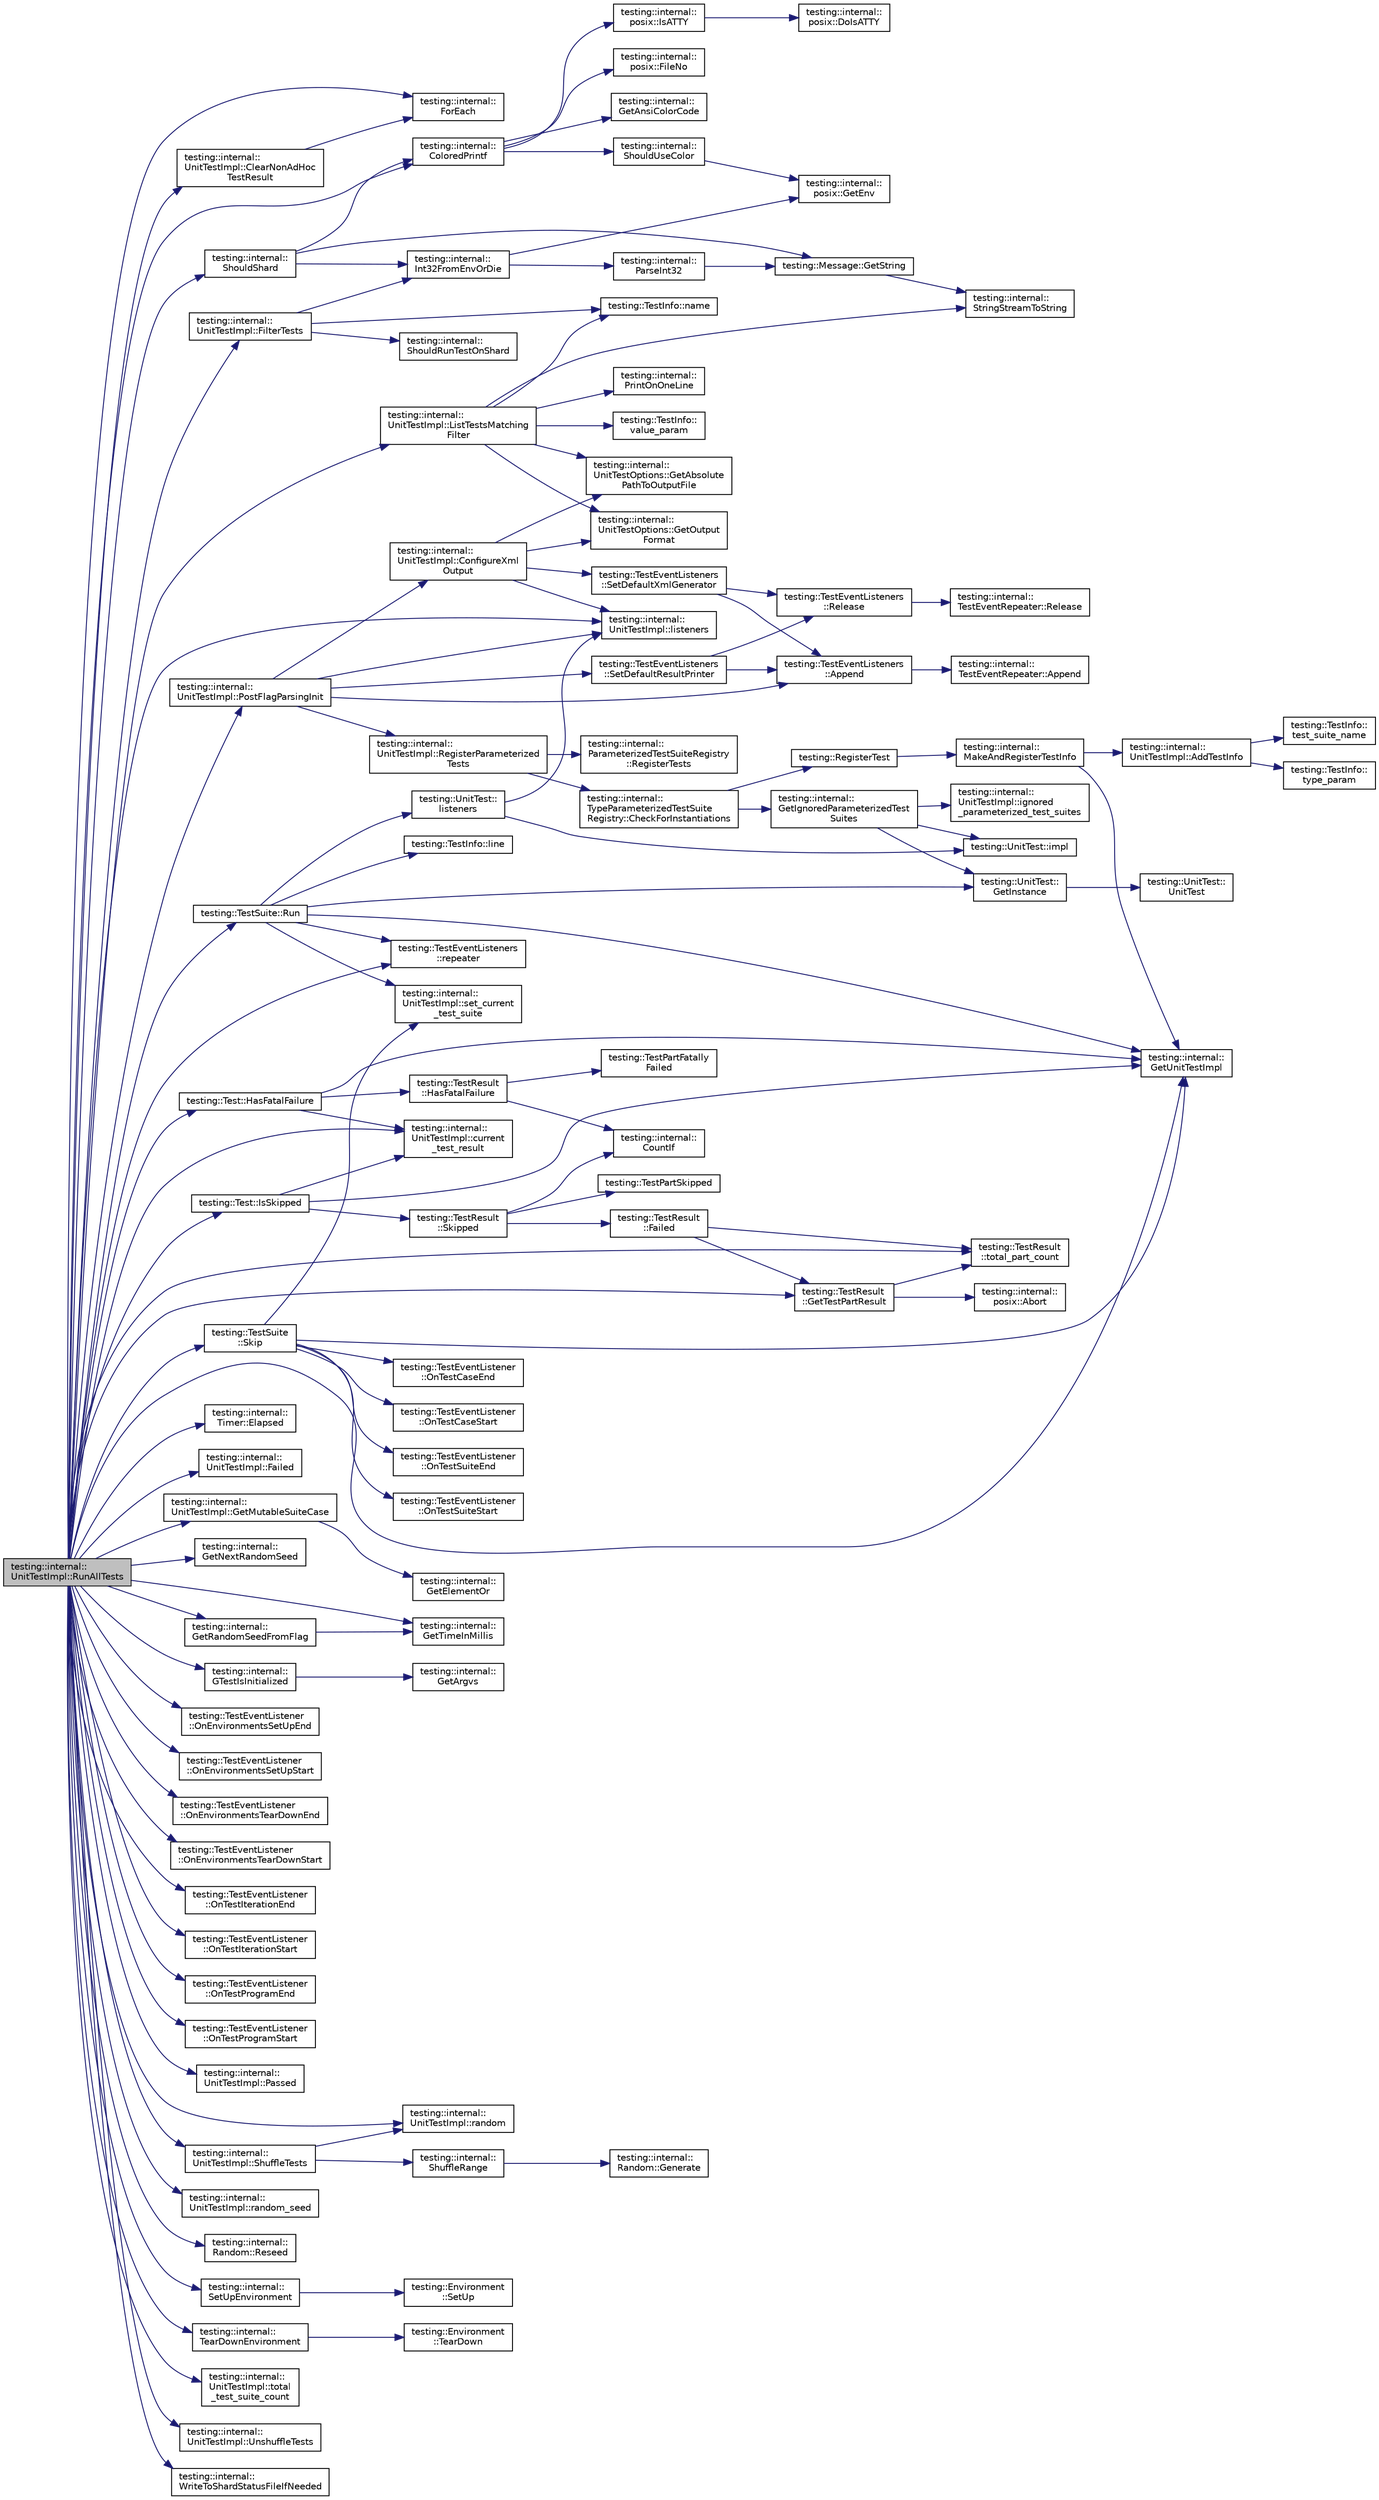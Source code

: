 digraph "testing::internal::UnitTestImpl::RunAllTests"
{
 // LATEX_PDF_SIZE
  bgcolor="transparent";
  edge [fontname="Helvetica",fontsize="10",labelfontname="Helvetica",labelfontsize="10"];
  node [fontname="Helvetica",fontsize="10",shape=record];
  rankdir="LR";
  Node1 [label="testing::internal::\lUnitTestImpl::RunAllTests",height=0.2,width=0.4,color="black", fillcolor="grey75", style="filled", fontcolor="black",tooltip=" "];
  Node1 -> Node2 [color="midnightblue",fontsize="10",style="solid",fontname="Helvetica"];
  Node2 [label="testing::internal::\lUnitTestImpl::ClearNonAdHoc\lTestResult",height=0.2,width=0.4,color="black",URL="$classtesting_1_1internal_1_1UnitTestImpl.html#a96c2a5b23541ef01020c402644563ba1",tooltip=" "];
  Node2 -> Node3 [color="midnightblue",fontsize="10",style="solid",fontname="Helvetica"];
  Node3 [label="testing::internal::\lForEach",height=0.2,width=0.4,color="black",URL="$namespacetesting_1_1internal.html#a52f5504ed65d116201ccb8f99a44fd7e",tooltip=" "];
  Node1 -> Node4 [color="midnightblue",fontsize="10",style="solid",fontname="Helvetica"];
  Node4 [label="testing::internal::\lColoredPrintf",height=0.2,width=0.4,color="black",URL="$namespacetesting_1_1internal.html#a1d9493ff218e622051c53094eb54bcd6",tooltip=" "];
  Node4 -> Node5 [color="midnightblue",fontsize="10",style="solid",fontname="Helvetica"];
  Node5 [label="testing::internal::\lposix::FileNo",height=0.2,width=0.4,color="black",URL="$namespacetesting_1_1internal_1_1posix.html#a3117b067e1f942a2031e666953120ccc",tooltip=" "];
  Node4 -> Node6 [color="midnightblue",fontsize="10",style="solid",fontname="Helvetica"];
  Node6 [label="testing::internal::\lGetAnsiColorCode",height=0.2,width=0.4,color="black",URL="$namespacetesting_1_1internal.html#a27e2b771bd01c527d3e9c232a346315f",tooltip=" "];
  Node4 -> Node7 [color="midnightblue",fontsize="10",style="solid",fontname="Helvetica"];
  Node7 [label="testing::internal::\lposix::IsATTY",height=0.2,width=0.4,color="black",URL="$namespacetesting_1_1internal_1_1posix.html#a16ebe936b3a8ea462a94191635aedc27",tooltip=" "];
  Node7 -> Node8 [color="midnightblue",fontsize="10",style="solid",fontname="Helvetica"];
  Node8 [label="testing::internal::\lposix::DoIsATTY",height=0.2,width=0.4,color="black",URL="$namespacetesting_1_1internal_1_1posix.html#a10ec8d66be38419e0f99253e63def3d8",tooltip=" "];
  Node4 -> Node9 [color="midnightblue",fontsize="10",style="solid",fontname="Helvetica"];
  Node9 [label="testing::internal::\lShouldUseColor",height=0.2,width=0.4,color="black",URL="$namespacetesting_1_1internal.html#ac1db1b4603967a6c4404f31cbbac31a6",tooltip=" "];
  Node9 -> Node10 [color="midnightblue",fontsize="10",style="solid",fontname="Helvetica"];
  Node10 [label="testing::internal::\lposix::GetEnv",height=0.2,width=0.4,color="black",URL="$namespacetesting_1_1internal_1_1posix.html#a1d5e3da5a27eed25986859fa83cafe95",tooltip=" "];
  Node1 -> Node11 [color="midnightblue",fontsize="10",style="solid",fontname="Helvetica"];
  Node11 [label="testing::internal::\lUnitTestImpl::current\l_test_result",height=0.2,width=0.4,color="black",URL="$classtesting_1_1internal_1_1UnitTestImpl.html#aba3caef4ad23ce98be80250aeb0cc787",tooltip=" "];
  Node1 -> Node12 [color="midnightblue",fontsize="10",style="solid",fontname="Helvetica"];
  Node12 [label="testing::internal::\lTimer::Elapsed",height=0.2,width=0.4,color="black",URL="$classtesting_1_1internal_1_1Timer.html#a790226a241b81323a9ca7fc7b9452bf3",tooltip=" "];
  Node1 -> Node13 [color="midnightblue",fontsize="10",style="solid",fontname="Helvetica"];
  Node13 [label="testing::internal::\lUnitTestImpl::Failed",height=0.2,width=0.4,color="black",URL="$classtesting_1_1internal_1_1UnitTestImpl.html#a0c95d1b56b5f33057afc516db05ac313",tooltip=" "];
  Node1 -> Node14 [color="midnightblue",fontsize="10",style="solid",fontname="Helvetica"];
  Node14 [label="testing::internal::\lUnitTestImpl::FilterTests",height=0.2,width=0.4,color="black",URL="$classtesting_1_1internal_1_1UnitTestImpl.html#abd47e447f0c2557ed528db0350671bed",tooltip=" "];
  Node14 -> Node15 [color="midnightblue",fontsize="10",style="solid",fontname="Helvetica"];
  Node15 [label="testing::internal::\lInt32FromEnvOrDie",height=0.2,width=0.4,color="black",URL="$namespacetesting_1_1internal.html#aa4429a43615dd8c575e1456a30844af8",tooltip=" "];
  Node15 -> Node10 [color="midnightblue",fontsize="10",style="solid",fontname="Helvetica"];
  Node15 -> Node16 [color="midnightblue",fontsize="10",style="solid",fontname="Helvetica"];
  Node16 [label="testing::internal::\lParseInt32",height=0.2,width=0.4,color="black",URL="$namespacetesting_1_1internal.html#a4d891c6743bbc5c44b6ce06d7417926c",tooltip=" "];
  Node16 -> Node17 [color="midnightblue",fontsize="10",style="solid",fontname="Helvetica"];
  Node17 [label="testing::Message::GetString",height=0.2,width=0.4,color="black",URL="$classtesting_1_1Message.html#a2cdc4df62bdcc9df37651a1cf527704e",tooltip=" "];
  Node17 -> Node18 [color="midnightblue",fontsize="10",style="solid",fontname="Helvetica"];
  Node18 [label="testing::internal::\lStringStreamToString",height=0.2,width=0.4,color="black",URL="$namespacetesting_1_1internal.html#ac0a2b7f69fc829d80a39e925b6417e39",tooltip=" "];
  Node14 -> Node19 [color="midnightblue",fontsize="10",style="solid",fontname="Helvetica"];
  Node19 [label="testing::TestInfo::name",height=0.2,width=0.4,color="black",URL="$classtesting_1_1TestInfo.html#ac2581b45eccc9a3b94cb41c4807d0e34",tooltip=" "];
  Node14 -> Node20 [color="midnightblue",fontsize="10",style="solid",fontname="Helvetica"];
  Node20 [label="testing::internal::\lShouldRunTestOnShard",height=0.2,width=0.4,color="black",URL="$namespacetesting_1_1internal.html#a437bd89f5bc532778d7467600e210395",tooltip=" "];
  Node1 -> Node3 [color="midnightblue",fontsize="10",style="solid",fontname="Helvetica"];
  Node1 -> Node21 [color="midnightblue",fontsize="10",style="solid",fontname="Helvetica"];
  Node21 [label="testing::internal::\lUnitTestImpl::GetMutableSuiteCase",height=0.2,width=0.4,color="black",URL="$classtesting_1_1internal_1_1UnitTestImpl.html#a5fc4c141cf1bc1652a324fa562f29b98",tooltip=" "];
  Node21 -> Node22 [color="midnightblue",fontsize="10",style="solid",fontname="Helvetica"];
  Node22 [label="testing::internal::\lGetElementOr",height=0.2,width=0.4,color="black",URL="$namespacetesting_1_1internal.html#a71fdd20a0686bea3dc0cdcd95e0bca1c",tooltip=" "];
  Node1 -> Node23 [color="midnightblue",fontsize="10",style="solid",fontname="Helvetica"];
  Node23 [label="testing::internal::\lGetNextRandomSeed",height=0.2,width=0.4,color="black",URL="$namespacetesting_1_1internal.html#a6e07a655cb987d131cd8fbeba9a7f1eb",tooltip=" "];
  Node1 -> Node24 [color="midnightblue",fontsize="10",style="solid",fontname="Helvetica"];
  Node24 [label="testing::internal::\lGetRandomSeedFromFlag",height=0.2,width=0.4,color="black",URL="$namespacetesting_1_1internal.html#a1b1e98d2e659f313d40e17cc66ae7193",tooltip=" "];
  Node24 -> Node25 [color="midnightblue",fontsize="10",style="solid",fontname="Helvetica"];
  Node25 [label="testing::internal::\lGetTimeInMillis",height=0.2,width=0.4,color="black",URL="$namespacetesting_1_1internal.html#ae66b46943a429e6efb1db456d4cae90c",tooltip=" "];
  Node1 -> Node26 [color="midnightblue",fontsize="10",style="solid",fontname="Helvetica"];
  Node26 [label="testing::TestResult\l::GetTestPartResult",height=0.2,width=0.4,color="black",URL="$classtesting_1_1TestResult.html#a765c1e734ac08115757b343d57226bba",tooltip=" "];
  Node26 -> Node27 [color="midnightblue",fontsize="10",style="solid",fontname="Helvetica"];
  Node27 [label="testing::internal::\lposix::Abort",height=0.2,width=0.4,color="black",URL="$namespacetesting_1_1internal_1_1posix.html#a69b8278c59359dd6a6f941b4643db9fb",tooltip=" "];
  Node26 -> Node28 [color="midnightblue",fontsize="10",style="solid",fontname="Helvetica"];
  Node28 [label="testing::TestResult\l::total_part_count",height=0.2,width=0.4,color="black",URL="$classtesting_1_1TestResult.html#a6174aa4019dcda7c34d776b5741c9032",tooltip=" "];
  Node1 -> Node25 [color="midnightblue",fontsize="10",style="solid",fontname="Helvetica"];
  Node1 -> Node29 [color="midnightblue",fontsize="10",style="solid",fontname="Helvetica"];
  Node29 [label="testing::internal::\lGetUnitTestImpl",height=0.2,width=0.4,color="black",URL="$namespacetesting_1_1internal.html#a9bd0caf5d16512de38b39599c13ee634",tooltip=" "];
  Node1 -> Node30 [color="midnightblue",fontsize="10",style="solid",fontname="Helvetica"];
  Node30 [label="testing::internal::\lGTestIsInitialized",height=0.2,width=0.4,color="black",URL="$namespacetesting_1_1internal.html#a91e707e0d371fae0224ffd37f0d042af",tooltip=" "];
  Node30 -> Node31 [color="midnightblue",fontsize="10",style="solid",fontname="Helvetica"];
  Node31 [label="testing::internal::\lGetArgvs",height=0.2,width=0.4,color="black",URL="$namespacetesting_1_1internal.html#a9608256c67f889006be44912e57e3d4f",tooltip=" "];
  Node1 -> Node32 [color="midnightblue",fontsize="10",style="solid",fontname="Helvetica"];
  Node32 [label="testing::Test::HasFatalFailure",height=0.2,width=0.4,color="black",URL="$classtesting_1_1Test.html#a5e83604628ef542af888d631566ff60c",tooltip=" "];
  Node32 -> Node11 [color="midnightblue",fontsize="10",style="solid",fontname="Helvetica"];
  Node32 -> Node29 [color="midnightblue",fontsize="10",style="solid",fontname="Helvetica"];
  Node32 -> Node33 [color="midnightblue",fontsize="10",style="solid",fontname="Helvetica"];
  Node33 [label="testing::TestResult\l::HasFatalFailure",height=0.2,width=0.4,color="black",URL="$classtesting_1_1TestResult.html#a30e00d4076ae07fb5ad7b623d9dc1fe4",tooltip=" "];
  Node33 -> Node34 [color="midnightblue",fontsize="10",style="solid",fontname="Helvetica"];
  Node34 [label="testing::internal::\lCountIf",height=0.2,width=0.4,color="black",URL="$namespacetesting_1_1internal.html#a1e77a774d910346eff11a86d8df783a5",tooltip=" "];
  Node33 -> Node35 [color="midnightblue",fontsize="10",style="solid",fontname="Helvetica"];
  Node35 [label="testing::TestPartFatally\lFailed",height=0.2,width=0.4,color="black",URL="$namespacetesting.html#a9f19442d566c7eaec0702b9fcf282b63",tooltip=" "];
  Node1 -> Node36 [color="midnightblue",fontsize="10",style="solid",fontname="Helvetica"];
  Node36 [label="testing::Test::IsSkipped",height=0.2,width=0.4,color="black",URL="$classtesting_1_1Test.html#a7f0ada5dbc9e772acb2b6cd0b1b300d7",tooltip=" "];
  Node36 -> Node11 [color="midnightblue",fontsize="10",style="solid",fontname="Helvetica"];
  Node36 -> Node29 [color="midnightblue",fontsize="10",style="solid",fontname="Helvetica"];
  Node36 -> Node37 [color="midnightblue",fontsize="10",style="solid",fontname="Helvetica"];
  Node37 [label="testing::TestResult\l::Skipped",height=0.2,width=0.4,color="black",URL="$classtesting_1_1TestResult.html#a4c9e954e0f8c1386206f2e6208c45244",tooltip=" "];
  Node37 -> Node34 [color="midnightblue",fontsize="10",style="solid",fontname="Helvetica"];
  Node37 -> Node38 [color="midnightblue",fontsize="10",style="solid",fontname="Helvetica"];
  Node38 [label="testing::TestResult\l::Failed",height=0.2,width=0.4,color="black",URL="$classtesting_1_1TestResult.html#afacc37e8b43c8574e4101bc61723c769",tooltip=" "];
  Node38 -> Node26 [color="midnightblue",fontsize="10",style="solid",fontname="Helvetica"];
  Node38 -> Node28 [color="midnightblue",fontsize="10",style="solid",fontname="Helvetica"];
  Node37 -> Node39 [color="midnightblue",fontsize="10",style="solid",fontname="Helvetica"];
  Node39 [label="testing::TestPartSkipped",height=0.2,width=0.4,color="black",URL="$namespacetesting.html#a1d38fc0d565b0302b8cbdb7658e21ef6",tooltip=" "];
  Node1 -> Node40 [color="midnightblue",fontsize="10",style="solid",fontname="Helvetica"];
  Node40 [label="testing::internal::\lUnitTestImpl::listeners",height=0.2,width=0.4,color="black",URL="$classtesting_1_1internal_1_1UnitTestImpl.html#a67211f8475936f88d0e4d30f841c0da4",tooltip=" "];
  Node1 -> Node41 [color="midnightblue",fontsize="10",style="solid",fontname="Helvetica"];
  Node41 [label="testing::internal::\lUnitTestImpl::ListTestsMatching\lFilter",height=0.2,width=0.4,color="black",URL="$classtesting_1_1internal_1_1UnitTestImpl.html#ad2cfedef41d3d29aad23c2c64214e6f3",tooltip=" "];
  Node41 -> Node42 [color="midnightblue",fontsize="10",style="solid",fontname="Helvetica"];
  Node42 [label="testing::internal::\lUnitTestOptions::GetAbsolute\lPathToOutputFile",height=0.2,width=0.4,color="black",URL="$classtesting_1_1internal_1_1UnitTestOptions.html#a8b29c6a22fd2f904c6b0453e403f58fa",tooltip=" "];
  Node41 -> Node43 [color="midnightblue",fontsize="10",style="solid",fontname="Helvetica"];
  Node43 [label="testing::internal::\lUnitTestOptions::GetOutput\lFormat",height=0.2,width=0.4,color="black",URL="$classtesting_1_1internal_1_1UnitTestOptions.html#ae7413a21296d885c6924650b51ac4f6d",tooltip=" "];
  Node41 -> Node19 [color="midnightblue",fontsize="10",style="solid",fontname="Helvetica"];
  Node41 -> Node44 [color="midnightblue",fontsize="10",style="solid",fontname="Helvetica"];
  Node44 [label="testing::internal::\lPrintOnOneLine",height=0.2,width=0.4,color="black",URL="$namespacetesting_1_1internal.html#a4a8708bfb808411f9d918c7356ae7362",tooltip=" "];
  Node41 -> Node18 [color="midnightblue",fontsize="10",style="solid",fontname="Helvetica"];
  Node41 -> Node45 [color="midnightblue",fontsize="10",style="solid",fontname="Helvetica"];
  Node45 [label="testing::TestInfo::\lvalue_param",height=0.2,width=0.4,color="black",URL="$classtesting_1_1TestInfo.html#abdf2c6cfcf4819e725816c64e1c1fc24",tooltip=" "];
  Node1 -> Node46 [color="midnightblue",fontsize="10",style="solid",fontname="Helvetica"];
  Node46 [label="testing::TestEventListener\l::OnEnvironmentsSetUpEnd",height=0.2,width=0.4,color="black",URL="$classtesting_1_1TestEventListener.html#aaa1021d75f5dbf3f05c829c1cc520341",tooltip=" "];
  Node1 -> Node47 [color="midnightblue",fontsize="10",style="solid",fontname="Helvetica"];
  Node47 [label="testing::TestEventListener\l::OnEnvironmentsSetUpStart",height=0.2,width=0.4,color="black",URL="$classtesting_1_1TestEventListener.html#aa6502e534919605be45f26a6daf9a40c",tooltip=" "];
  Node1 -> Node48 [color="midnightblue",fontsize="10",style="solid",fontname="Helvetica"];
  Node48 [label="testing::TestEventListener\l::OnEnvironmentsTearDownEnd",height=0.2,width=0.4,color="black",URL="$classtesting_1_1TestEventListener.html#a9ea04fa7f447865ba76df35e12ba2092",tooltip=" "];
  Node1 -> Node49 [color="midnightblue",fontsize="10",style="solid",fontname="Helvetica"];
  Node49 [label="testing::TestEventListener\l::OnEnvironmentsTearDownStart",height=0.2,width=0.4,color="black",URL="$classtesting_1_1TestEventListener.html#a468b5e6701bcb86cb2c956caadbba5e4",tooltip=" "];
  Node1 -> Node50 [color="midnightblue",fontsize="10",style="solid",fontname="Helvetica"];
  Node50 [label="testing::TestEventListener\l::OnTestIterationEnd",height=0.2,width=0.4,color="black",URL="$classtesting_1_1TestEventListener.html#a550fdb3e55726e4cefa09f5697941425",tooltip=" "];
  Node1 -> Node51 [color="midnightblue",fontsize="10",style="solid",fontname="Helvetica"];
  Node51 [label="testing::TestEventListener\l::OnTestIterationStart",height=0.2,width=0.4,color="black",URL="$classtesting_1_1TestEventListener.html#a60cc09b7907cb329d152eb5e7133bdeb",tooltip=" "];
  Node1 -> Node52 [color="midnightblue",fontsize="10",style="solid",fontname="Helvetica"];
  Node52 [label="testing::TestEventListener\l::OnTestProgramEnd",height=0.2,width=0.4,color="black",URL="$classtesting_1_1TestEventListener.html#ad15b6246d94c268e233487a86463ef3d",tooltip=" "];
  Node1 -> Node53 [color="midnightblue",fontsize="10",style="solid",fontname="Helvetica"];
  Node53 [label="testing::TestEventListener\l::OnTestProgramStart",height=0.2,width=0.4,color="black",URL="$classtesting_1_1TestEventListener.html#a5f6c84f39851e8a603a2d2e10063816b",tooltip=" "];
  Node1 -> Node54 [color="midnightblue",fontsize="10",style="solid",fontname="Helvetica"];
  Node54 [label="testing::internal::\lUnitTestImpl::Passed",height=0.2,width=0.4,color="black",URL="$classtesting_1_1internal_1_1UnitTestImpl.html#ae8e461369acfec902da382bc02297fe5",tooltip=" "];
  Node1 -> Node55 [color="midnightblue",fontsize="10",style="solid",fontname="Helvetica"];
  Node55 [label="testing::internal::\lUnitTestImpl::PostFlagParsingInit",height=0.2,width=0.4,color="black",URL="$classtesting_1_1internal_1_1UnitTestImpl.html#a772894193104b1b2516f16e6ff813168",tooltip=" "];
  Node55 -> Node56 [color="midnightblue",fontsize="10",style="solid",fontname="Helvetica"];
  Node56 [label="testing::TestEventListeners\l::Append",height=0.2,width=0.4,color="black",URL="$classtesting_1_1TestEventListeners.html#a1207dce74d64c1c39ffa6105560536a0",tooltip=" "];
  Node56 -> Node57 [color="midnightblue",fontsize="10",style="solid",fontname="Helvetica"];
  Node57 [label="testing::internal::\lTestEventRepeater::Append",height=0.2,width=0.4,color="black",URL="$classtesting_1_1internal_1_1TestEventRepeater.html#ad154ce021881721a5c46994316b14cb1",tooltip=" "];
  Node55 -> Node58 [color="midnightblue",fontsize="10",style="solid",fontname="Helvetica"];
  Node58 [label="testing::internal::\lUnitTestImpl::ConfigureXml\lOutput",height=0.2,width=0.4,color="black",URL="$classtesting_1_1internal_1_1UnitTestImpl.html#a21cd7b2928de03a55b5252f29dd5ae6d",tooltip=" "];
  Node58 -> Node42 [color="midnightblue",fontsize="10",style="solid",fontname="Helvetica"];
  Node58 -> Node43 [color="midnightblue",fontsize="10",style="solid",fontname="Helvetica"];
  Node58 -> Node40 [color="midnightblue",fontsize="10",style="solid",fontname="Helvetica"];
  Node58 -> Node59 [color="midnightblue",fontsize="10",style="solid",fontname="Helvetica"];
  Node59 [label="testing::TestEventListeners\l::SetDefaultXmlGenerator",height=0.2,width=0.4,color="black",URL="$classtesting_1_1TestEventListeners.html#a36dbac47563ef8bb78cb467d11f5b4d9",tooltip=" "];
  Node59 -> Node56 [color="midnightblue",fontsize="10",style="solid",fontname="Helvetica"];
  Node59 -> Node60 [color="midnightblue",fontsize="10",style="solid",fontname="Helvetica"];
  Node60 [label="testing::TestEventListeners\l::Release",height=0.2,width=0.4,color="black",URL="$classtesting_1_1TestEventListeners.html#a038c9fa1975f84d6f3d25b52bc7bccdd",tooltip=" "];
  Node60 -> Node61 [color="midnightblue",fontsize="10",style="solid",fontname="Helvetica"];
  Node61 [label="testing::internal::\lTestEventRepeater::Release",height=0.2,width=0.4,color="black",URL="$classtesting_1_1internal_1_1TestEventRepeater.html#ac77a3d127e4726e11694e4ee9cf3b793",tooltip=" "];
  Node55 -> Node40 [color="midnightblue",fontsize="10",style="solid",fontname="Helvetica"];
  Node55 -> Node62 [color="midnightblue",fontsize="10",style="solid",fontname="Helvetica"];
  Node62 [label="testing::internal::\lUnitTestImpl::RegisterParameterized\lTests",height=0.2,width=0.4,color="black",URL="$classtesting_1_1internal_1_1UnitTestImpl.html#af84d2515f1a272a8783f00a3e8c0aff8",tooltip=" "];
  Node62 -> Node63 [color="midnightblue",fontsize="10",style="solid",fontname="Helvetica"];
  Node63 [label="testing::internal::\lTypeParameterizedTestSuite\lRegistry::CheckForInstantiations",height=0.2,width=0.4,color="black",URL="$classtesting_1_1internal_1_1TypeParameterizedTestSuiteRegistry.html#ad3b086596f2a84f3344fe1558126afbb",tooltip=" "];
  Node63 -> Node64 [color="midnightblue",fontsize="10",style="solid",fontname="Helvetica"];
  Node64 [label="testing::internal::\lGetIgnoredParameterizedTest\lSuites",height=0.2,width=0.4,color="black",URL="$namespacetesting_1_1internal.html#af4e3dd7984d2fbd8df81e8ffb57c5cdf",tooltip=" "];
  Node64 -> Node65 [color="midnightblue",fontsize="10",style="solid",fontname="Helvetica"];
  Node65 [label="testing::UnitTest::\lGetInstance",height=0.2,width=0.4,color="black",URL="$classtesting_1_1UnitTest.html#a24192400b70b3b946746954e9574fb8e",tooltip=" "];
  Node65 -> Node66 [color="midnightblue",fontsize="10",style="solid",fontname="Helvetica"];
  Node66 [label="testing::UnitTest::\lUnitTest",height=0.2,width=0.4,color="black",URL="$classtesting_1_1UnitTest.html#a5e646d37f980429c310af696c8775f5c",tooltip=" "];
  Node64 -> Node67 [color="midnightblue",fontsize="10",style="solid",fontname="Helvetica"];
  Node67 [label="testing::internal::\lUnitTestImpl::ignored\l_parameterized_test_suites",height=0.2,width=0.4,color="black",URL="$classtesting_1_1internal_1_1UnitTestImpl.html#a1354720ebb90cc2ca044bb393f50f357",tooltip=" "];
  Node64 -> Node68 [color="midnightblue",fontsize="10",style="solid",fontname="Helvetica"];
  Node68 [label="testing::UnitTest::impl",height=0.2,width=0.4,color="black",URL="$classtesting_1_1UnitTest.html#a4df5d11a58affb337d7fa62eaa07690e",tooltip=" "];
  Node63 -> Node69 [color="midnightblue",fontsize="10",style="solid",fontname="Helvetica"];
  Node69 [label="testing::RegisterTest",height=0.2,width=0.4,color="black",URL="$namespacetesting.html#ab6d0df219135565f957031449dde8dc0",tooltip=" "];
  Node69 -> Node70 [color="midnightblue",fontsize="10",style="solid",fontname="Helvetica"];
  Node70 [label="testing::internal::\lMakeAndRegisterTestInfo",height=0.2,width=0.4,color="black",URL="$namespacetesting_1_1internal.html#a82087d14f1d2e6b1930237a644658d3a",tooltip=" "];
  Node70 -> Node71 [color="midnightblue",fontsize="10",style="solid",fontname="Helvetica"];
  Node71 [label="testing::internal::\lUnitTestImpl::AddTestInfo",height=0.2,width=0.4,color="black",URL="$classtesting_1_1internal_1_1UnitTestImpl.html#aa44354fe079a4140ce70c1b6ad7832fb",tooltip=" "];
  Node71 -> Node72 [color="midnightblue",fontsize="10",style="solid",fontname="Helvetica"];
  Node72 [label="testing::TestInfo::\ltest_suite_name",height=0.2,width=0.4,color="black",URL="$classtesting_1_1TestInfo.html#a82a84ffd0e4d18eb5a3f97a2077e12cc",tooltip=" "];
  Node71 -> Node73 [color="midnightblue",fontsize="10",style="solid",fontname="Helvetica"];
  Node73 [label="testing::TestInfo::\ltype_param",height=0.2,width=0.4,color="black",URL="$classtesting_1_1TestInfo.html#a7759bc57f4350ad406cbbb0b3bcea320",tooltip=" "];
  Node70 -> Node29 [color="midnightblue",fontsize="10",style="solid",fontname="Helvetica"];
  Node62 -> Node74 [color="midnightblue",fontsize="10",style="solid",fontname="Helvetica"];
  Node74 [label="testing::internal::\lParameterizedTestSuiteRegistry\l::RegisterTests",height=0.2,width=0.4,color="black",URL="$classtesting_1_1internal_1_1ParameterizedTestSuiteRegistry.html#a44c2ee0296de42dc6ca7abbf48d00495",tooltip=" "];
  Node55 -> Node75 [color="midnightblue",fontsize="10",style="solid",fontname="Helvetica"];
  Node75 [label="testing::TestEventListeners\l::SetDefaultResultPrinter",height=0.2,width=0.4,color="black",URL="$classtesting_1_1TestEventListeners.html#aeaab55da7c18c35fb12c27c18ff99955",tooltip=" "];
  Node75 -> Node56 [color="midnightblue",fontsize="10",style="solid",fontname="Helvetica"];
  Node75 -> Node60 [color="midnightblue",fontsize="10",style="solid",fontname="Helvetica"];
  Node1 -> Node76 [color="midnightblue",fontsize="10",style="solid",fontname="Helvetica"];
  Node76 [label="testing::internal::\lUnitTestImpl::random",height=0.2,width=0.4,color="black",URL="$classtesting_1_1internal_1_1UnitTestImpl.html#ab3b45b5eb4d583219a3602011ea44347",tooltip=" "];
  Node1 -> Node77 [color="midnightblue",fontsize="10",style="solid",fontname="Helvetica"];
  Node77 [label="testing::internal::\lUnitTestImpl::random_seed",height=0.2,width=0.4,color="black",URL="$classtesting_1_1internal_1_1UnitTestImpl.html#a625b9fb6d17b008c44fc902255e6343c",tooltip=" "];
  Node1 -> Node78 [color="midnightblue",fontsize="10",style="solid",fontname="Helvetica"];
  Node78 [label="testing::TestEventListeners\l::repeater",height=0.2,width=0.4,color="black",URL="$classtesting_1_1TestEventListeners.html#ad28af964081553de465fbfc1c5a46650",tooltip=" "];
  Node1 -> Node79 [color="midnightblue",fontsize="10",style="solid",fontname="Helvetica"];
  Node79 [label="testing::internal::\lRandom::Reseed",height=0.2,width=0.4,color="black",URL="$classtesting_1_1internal_1_1Random.html#aff90ca107631cf4c8eebdc0602fddc3a",tooltip=" "];
  Node1 -> Node80 [color="midnightblue",fontsize="10",style="solid",fontname="Helvetica"];
  Node80 [label="testing::TestSuite::Run",height=0.2,width=0.4,color="black",URL="$classtesting_1_1TestSuite.html#a16c6fb9e056f1d9113ca1e6eaf9b58bc",tooltip=" "];
  Node80 -> Node65 [color="midnightblue",fontsize="10",style="solid",fontname="Helvetica"];
  Node80 -> Node29 [color="midnightblue",fontsize="10",style="solid",fontname="Helvetica"];
  Node80 -> Node81 [color="midnightblue",fontsize="10",style="solid",fontname="Helvetica"];
  Node81 [label="testing::TestInfo::line",height=0.2,width=0.4,color="black",URL="$classtesting_1_1TestInfo.html#af5931cfc594b5d660c56b3c61c41ea13",tooltip=" "];
  Node80 -> Node82 [color="midnightblue",fontsize="10",style="solid",fontname="Helvetica"];
  Node82 [label="testing::UnitTest::\llisteners",height=0.2,width=0.4,color="black",URL="$classtesting_1_1UnitTest.html#aac10085cf7c0d1751306db10cdd953cb",tooltip=" "];
  Node82 -> Node68 [color="midnightblue",fontsize="10",style="solid",fontname="Helvetica"];
  Node82 -> Node40 [color="midnightblue",fontsize="10",style="solid",fontname="Helvetica"];
  Node80 -> Node78 [color="midnightblue",fontsize="10",style="solid",fontname="Helvetica"];
  Node80 -> Node83 [color="midnightblue",fontsize="10",style="solid",fontname="Helvetica"];
  Node83 [label="testing::internal::\lUnitTestImpl::set_current\l_test_suite",height=0.2,width=0.4,color="black",URL="$classtesting_1_1internal_1_1UnitTestImpl.html#abe8dee80b17fe7d399ca95f048012571",tooltip=" "];
  Node1 -> Node84 [color="midnightblue",fontsize="10",style="solid",fontname="Helvetica"];
  Node84 [label="testing::internal::\lSetUpEnvironment",height=0.2,width=0.4,color="black",URL="$namespacetesting_1_1internal.html#a5f5535012d4548788a5d1a4e0f18e19e",tooltip=" "];
  Node84 -> Node85 [color="midnightblue",fontsize="10",style="solid",fontname="Helvetica"];
  Node85 [label="testing::Environment\l::SetUp",height=0.2,width=0.4,color="black",URL="$classtesting_1_1Environment.html#a1bf8cafaa9d4eba9feb98655ee434eb3",tooltip=" "];
  Node1 -> Node86 [color="midnightblue",fontsize="10",style="solid",fontname="Helvetica"];
  Node86 [label="testing::internal::\lShouldShard",height=0.2,width=0.4,color="black",URL="$namespacetesting_1_1internal.html#a0fe41657b1d1ab7ec4e37ec07403ee6c",tooltip=" "];
  Node86 -> Node4 [color="midnightblue",fontsize="10",style="solid",fontname="Helvetica"];
  Node86 -> Node17 [color="midnightblue",fontsize="10",style="solid",fontname="Helvetica"];
  Node86 -> Node15 [color="midnightblue",fontsize="10",style="solid",fontname="Helvetica"];
  Node1 -> Node87 [color="midnightblue",fontsize="10",style="solid",fontname="Helvetica"];
  Node87 [label="testing::internal::\lUnitTestImpl::ShuffleTests",height=0.2,width=0.4,color="black",URL="$classtesting_1_1internal_1_1UnitTestImpl.html#aaaa38e6a4372e6bb9bbe3143a3a32b65",tooltip=" "];
  Node87 -> Node76 [color="midnightblue",fontsize="10",style="solid",fontname="Helvetica"];
  Node87 -> Node88 [color="midnightblue",fontsize="10",style="solid",fontname="Helvetica"];
  Node88 [label="testing::internal::\lShuffleRange",height=0.2,width=0.4,color="black",URL="$namespacetesting_1_1internal.html#a0e1d3dc36138a591769412d4c7779861",tooltip=" "];
  Node88 -> Node89 [color="midnightblue",fontsize="10",style="solid",fontname="Helvetica"];
  Node89 [label="testing::internal::\lRandom::Generate",height=0.2,width=0.4,color="black",URL="$classtesting_1_1internal_1_1Random.html#a882b0d1ba8659d7ff09862f2394cf443",tooltip=" "];
  Node1 -> Node90 [color="midnightblue",fontsize="10",style="solid",fontname="Helvetica"];
  Node90 [label="testing::TestSuite\l::Skip",height=0.2,width=0.4,color="black",URL="$classtesting_1_1TestSuite.html#a05ee4481262f828c8df5190d5bd36475",tooltip=" "];
  Node90 -> Node29 [color="midnightblue",fontsize="10",style="solid",fontname="Helvetica"];
  Node90 -> Node91 [color="midnightblue",fontsize="10",style="solid",fontname="Helvetica"];
  Node91 [label="testing::TestEventListener\l::OnTestCaseEnd",height=0.2,width=0.4,color="black",URL="$classtesting_1_1TestEventListener.html#a6cada1572dde8010b94f6dd237ce52f4",tooltip=" "];
  Node90 -> Node92 [color="midnightblue",fontsize="10",style="solid",fontname="Helvetica"];
  Node92 [label="testing::TestEventListener\l::OnTestCaseStart",height=0.2,width=0.4,color="black",URL="$classtesting_1_1TestEventListener.html#ac48628c9f78d3e10bff77c7366e9e780",tooltip=" "];
  Node90 -> Node93 [color="midnightblue",fontsize="10",style="solid",fontname="Helvetica"];
  Node93 [label="testing::TestEventListener\l::OnTestSuiteEnd",height=0.2,width=0.4,color="black",URL="$classtesting_1_1TestEventListener.html#a8962caad5d2522c9160c794074a662ee",tooltip=" "];
  Node90 -> Node94 [color="midnightblue",fontsize="10",style="solid",fontname="Helvetica"];
  Node94 [label="testing::TestEventListener\l::OnTestSuiteStart",height=0.2,width=0.4,color="black",URL="$classtesting_1_1TestEventListener.html#a2726cc70dfda861f109355f1d9f09dfe",tooltip=" "];
  Node90 -> Node83 [color="midnightblue",fontsize="10",style="solid",fontname="Helvetica"];
  Node1 -> Node95 [color="midnightblue",fontsize="10",style="solid",fontname="Helvetica"];
  Node95 [label="testing::internal::\lTearDownEnvironment",height=0.2,width=0.4,color="black",URL="$namespacetesting_1_1internal.html#ac467e871e4781da3f5ebed2a4465aec4",tooltip=" "];
  Node95 -> Node96 [color="midnightblue",fontsize="10",style="solid",fontname="Helvetica"];
  Node96 [label="testing::Environment\l::TearDown",height=0.2,width=0.4,color="black",URL="$classtesting_1_1Environment.html#a039bdaa705c46b9b88234cf4d3bb6254",tooltip=" "];
  Node1 -> Node28 [color="midnightblue",fontsize="10",style="solid",fontname="Helvetica"];
  Node1 -> Node97 [color="midnightblue",fontsize="10",style="solid",fontname="Helvetica"];
  Node97 [label="testing::internal::\lUnitTestImpl::total\l_test_suite_count",height=0.2,width=0.4,color="black",URL="$classtesting_1_1internal_1_1UnitTestImpl.html#af4d396fe75580e5b7b0f60762f17b24a",tooltip=" "];
  Node1 -> Node98 [color="midnightblue",fontsize="10",style="solid",fontname="Helvetica"];
  Node98 [label="testing::internal::\lUnitTestImpl::UnshuffleTests",height=0.2,width=0.4,color="black",URL="$classtesting_1_1internal_1_1UnitTestImpl.html#a1ee7db3bf8284dd9dce4dc857564bce3",tooltip=" "];
  Node1 -> Node99 [color="midnightblue",fontsize="10",style="solid",fontname="Helvetica"];
  Node99 [label="testing::internal::\lWriteToShardStatusFileIfNeeded",height=0.2,width=0.4,color="black",URL="$namespacetesting_1_1internal.html#a19b35b39782d41e6ef76e1910a3a502e",tooltip=" "];
}
